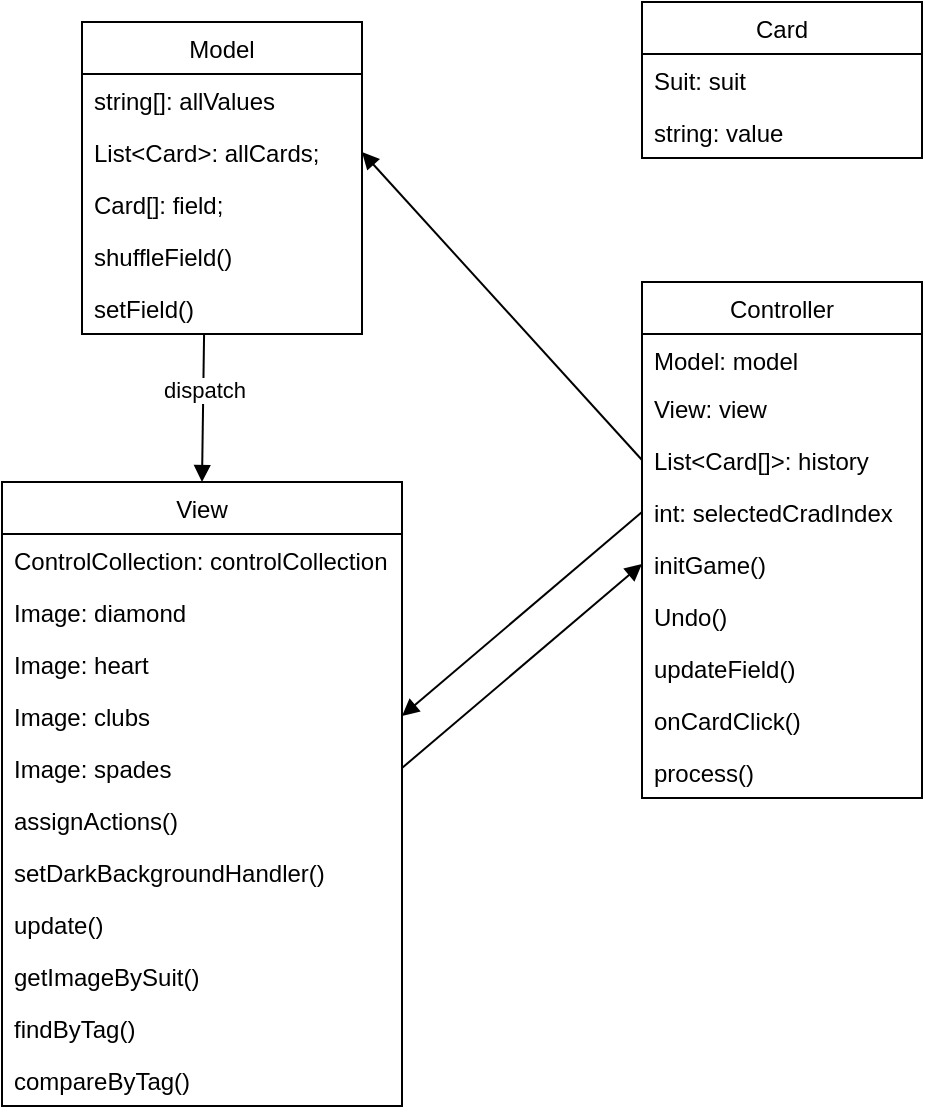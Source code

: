 <mxfile version="16.4.5" type="device"><diagram id="9LRntdvfwdL0LYJDQrS7" name="Page-1"><mxGraphModel dx="1422" dy="762" grid="1" gridSize="10" guides="1" tooltips="1" connect="1" arrows="1" fold="1" page="1" pageScale="1" pageWidth="827" pageHeight="1169" math="0" shadow="0"><root><mxCell id="0"/><mxCell id="1" parent="0"/><mxCell id="kKltM0SWJYYapHNXRMBZ-1" value="Model" style="swimlane;fontStyle=0;childLayout=stackLayout;horizontal=1;startSize=26;fillColor=none;horizontalStack=0;resizeParent=1;resizeParentMax=0;resizeLast=0;collapsible=1;marginBottom=0;" vertex="1" parent="1"><mxGeometry x="110" y="50" width="140" height="156" as="geometry"/></mxCell><mxCell id="kKltM0SWJYYapHNXRMBZ-2" value="string[]: allValues " style="text;strokeColor=none;fillColor=none;align=left;verticalAlign=top;spacingLeft=4;spacingRight=4;overflow=hidden;rotatable=0;points=[[0,0.5],[1,0.5]];portConstraint=eastwest;" vertex="1" parent="kKltM0SWJYYapHNXRMBZ-1"><mxGeometry y="26" width="140" height="26" as="geometry"/></mxCell><mxCell id="kKltM0SWJYYapHNXRMBZ-3" value="List&lt;Card&gt;: allCards;" style="text;strokeColor=none;fillColor=none;align=left;verticalAlign=top;spacingLeft=4;spacingRight=4;overflow=hidden;rotatable=0;points=[[0,0.5],[1,0.5]];portConstraint=eastwest;" vertex="1" parent="kKltM0SWJYYapHNXRMBZ-1"><mxGeometry y="52" width="140" height="26" as="geometry"/></mxCell><mxCell id="kKltM0SWJYYapHNXRMBZ-4" value="Card[]: field;" style="text;strokeColor=none;fillColor=none;align=left;verticalAlign=top;spacingLeft=4;spacingRight=4;overflow=hidden;rotatable=0;points=[[0,0.5],[1,0.5]];portConstraint=eastwest;" vertex="1" parent="kKltM0SWJYYapHNXRMBZ-1"><mxGeometry y="78" width="140" height="26" as="geometry"/></mxCell><mxCell id="kKltM0SWJYYapHNXRMBZ-48" value="shuffleField()" style="text;strokeColor=none;fillColor=none;align=left;verticalAlign=top;spacingLeft=4;spacingRight=4;overflow=hidden;rotatable=0;points=[[0,0.5],[1,0.5]];portConstraint=eastwest;" vertex="1" parent="kKltM0SWJYYapHNXRMBZ-1"><mxGeometry y="104" width="140" height="26" as="geometry"/></mxCell><mxCell id="kKltM0SWJYYapHNXRMBZ-49" value="setField()" style="text;strokeColor=none;fillColor=none;align=left;verticalAlign=top;spacingLeft=4;spacingRight=4;overflow=hidden;rotatable=0;points=[[0,0.5],[1,0.5]];portConstraint=eastwest;" vertex="1" parent="kKltM0SWJYYapHNXRMBZ-1"><mxGeometry y="130" width="140" height="26" as="geometry"/></mxCell><mxCell id="kKltM0SWJYYapHNXRMBZ-5" value="View" style="swimlane;fontStyle=0;childLayout=stackLayout;horizontal=1;startSize=26;fillColor=none;horizontalStack=0;resizeParent=1;resizeParentMax=0;resizeLast=0;collapsible=1;marginBottom=0;rounded=0;resizeHeight=1;moveCells=0;" vertex="1" parent="1"><mxGeometry x="70" y="280" width="200" height="312" as="geometry"><mxRectangle x="70" y="350" width="60" height="26" as="alternateBounds"/></mxGeometry></mxCell><mxCell id="kKltM0SWJYYapHNXRMBZ-6" value="ControlCollection: controlCollection " style="text;strokeColor=none;fillColor=none;align=left;verticalAlign=top;spacingLeft=4;spacingRight=4;overflow=hidden;rotatable=0;points=[[0,0.5],[1,0.5]];portConstraint=eastwest;" vertex="1" parent="kKltM0SWJYYapHNXRMBZ-5"><mxGeometry y="26" width="200" height="26" as="geometry"/></mxCell><mxCell id="kKltM0SWJYYapHNXRMBZ-7" value="Image: diamond" style="text;strokeColor=none;fillColor=none;align=left;verticalAlign=top;spacingLeft=4;spacingRight=4;overflow=hidden;rotatable=0;points=[[0,0.5],[1,0.5]];portConstraint=eastwest;" vertex="1" parent="kKltM0SWJYYapHNXRMBZ-5"><mxGeometry y="52" width="200" height="26" as="geometry"/></mxCell><mxCell id="kKltM0SWJYYapHNXRMBZ-8" value="Image: heart" style="text;strokeColor=none;fillColor=none;align=left;verticalAlign=top;spacingLeft=4;spacingRight=4;overflow=hidden;rotatable=0;points=[[0,0.5],[1,0.5]];portConstraint=eastwest;" vertex="1" parent="kKltM0SWJYYapHNXRMBZ-5"><mxGeometry y="78" width="200" height="26" as="geometry"/></mxCell><mxCell id="kKltM0SWJYYapHNXRMBZ-32" value="Image: clubs" style="text;strokeColor=none;fillColor=none;align=left;verticalAlign=top;spacingLeft=4;spacingRight=4;overflow=hidden;rotatable=0;points=[[0,0.5],[1,0.5]];portConstraint=eastwest;" vertex="1" parent="kKltM0SWJYYapHNXRMBZ-5"><mxGeometry y="104" width="200" height="26" as="geometry"/></mxCell><mxCell id="kKltM0SWJYYapHNXRMBZ-33" value="Image: spades" style="text;strokeColor=none;fillColor=none;align=left;verticalAlign=top;spacingLeft=4;spacingRight=4;overflow=hidden;rotatable=0;points=[[0,0.5],[1,0.5]];portConstraint=eastwest;" vertex="1" parent="kKltM0SWJYYapHNXRMBZ-5"><mxGeometry y="130" width="200" height="26" as="geometry"/></mxCell><mxCell id="kKltM0SWJYYapHNXRMBZ-35" value="assignActions()" style="text;strokeColor=none;fillColor=none;align=left;verticalAlign=top;spacingLeft=4;spacingRight=4;overflow=hidden;rotatable=0;points=[[0,0.5],[1,0.5]];portConstraint=eastwest;" vertex="1" parent="kKltM0SWJYYapHNXRMBZ-5"><mxGeometry y="156" width="200" height="26" as="geometry"/></mxCell><mxCell id="kKltM0SWJYYapHNXRMBZ-36" value="setDarkBackgroundHandler()" style="text;strokeColor=none;fillColor=none;align=left;verticalAlign=top;spacingLeft=4;spacingRight=4;overflow=hidden;rotatable=0;points=[[0,0.5],[1,0.5]];portConstraint=eastwest;" vertex="1" parent="kKltM0SWJYYapHNXRMBZ-5"><mxGeometry y="182" width="200" height="26" as="geometry"/></mxCell><mxCell id="kKltM0SWJYYapHNXRMBZ-37" value="update()" style="text;strokeColor=none;fillColor=none;align=left;verticalAlign=top;spacingLeft=4;spacingRight=4;overflow=hidden;rotatable=0;points=[[0,0.5],[1,0.5]];portConstraint=eastwest;" vertex="1" parent="kKltM0SWJYYapHNXRMBZ-5"><mxGeometry y="208" width="200" height="26" as="geometry"/></mxCell><mxCell id="kKltM0SWJYYapHNXRMBZ-38" value="getImageBySuit()" style="text;strokeColor=none;fillColor=none;align=left;verticalAlign=top;spacingLeft=4;spacingRight=4;overflow=hidden;rotatable=0;points=[[0,0.5],[1,0.5]];portConstraint=eastwest;" vertex="1" parent="kKltM0SWJYYapHNXRMBZ-5"><mxGeometry y="234" width="200" height="26" as="geometry"/></mxCell><mxCell id="kKltM0SWJYYapHNXRMBZ-39" value="findByTag()" style="text;strokeColor=none;fillColor=none;align=left;verticalAlign=top;spacingLeft=4;spacingRight=4;overflow=hidden;rotatable=0;points=[[0,0.5],[1,0.5]];portConstraint=eastwest;" vertex="1" parent="kKltM0SWJYYapHNXRMBZ-5"><mxGeometry y="260" width="200" height="26" as="geometry"/></mxCell><mxCell id="kKltM0SWJYYapHNXRMBZ-40" value="compareByTag()" style="text;strokeColor=none;fillColor=none;align=left;verticalAlign=top;spacingLeft=4;spacingRight=4;overflow=hidden;rotatable=0;points=[[0,0.5],[1,0.5]];portConstraint=eastwest;" vertex="1" parent="kKltM0SWJYYapHNXRMBZ-5"><mxGeometry y="286" width="200" height="26" as="geometry"/></mxCell><mxCell id="kKltM0SWJYYapHNXRMBZ-9" value="Controller" style="swimlane;fontStyle=0;childLayout=stackLayout;horizontal=1;startSize=26;fillColor=none;horizontalStack=0;resizeParent=1;resizeParentMax=0;resizeLast=0;collapsible=1;marginBottom=0;" vertex="1" parent="1"><mxGeometry x="390" y="180" width="140" height="258" as="geometry"/></mxCell><mxCell id="kKltM0SWJYYapHNXRMBZ-10" value="Model: model" style="text;strokeColor=none;fillColor=none;align=left;verticalAlign=top;spacingLeft=4;spacingRight=4;overflow=hidden;rotatable=0;points=[[0,0.5],[1,0.5]];portConstraint=eastwest;" vertex="1" parent="kKltM0SWJYYapHNXRMBZ-9"><mxGeometry y="26" width="140" height="24" as="geometry"/></mxCell><mxCell id="kKltM0SWJYYapHNXRMBZ-11" value="View: view" style="text;strokeColor=none;fillColor=none;align=left;verticalAlign=top;spacingLeft=4;spacingRight=4;overflow=hidden;rotatable=0;points=[[0,0.5],[1,0.5]];portConstraint=eastwest;" vertex="1" parent="kKltM0SWJYYapHNXRMBZ-9"><mxGeometry y="50" width="140" height="26" as="geometry"/></mxCell><mxCell id="kKltM0SWJYYapHNXRMBZ-12" value="List&lt;Card[]&gt;: history" style="text;strokeColor=none;fillColor=none;align=left;verticalAlign=top;spacingLeft=4;spacingRight=4;overflow=hidden;rotatable=0;points=[[0,0.5],[1,0.5]];portConstraint=eastwest;" vertex="1" parent="kKltM0SWJYYapHNXRMBZ-9"><mxGeometry y="76" width="140" height="26" as="geometry"/></mxCell><mxCell id="kKltM0SWJYYapHNXRMBZ-31" value="int: selectedCradIndex " style="text;strokeColor=none;fillColor=none;align=left;verticalAlign=top;spacingLeft=4;spacingRight=4;overflow=hidden;rotatable=0;points=[[0,0.5],[1,0.5]];portConstraint=eastwest;" vertex="1" parent="kKltM0SWJYYapHNXRMBZ-9"><mxGeometry y="102" width="140" height="26" as="geometry"/></mxCell><mxCell id="kKltM0SWJYYapHNXRMBZ-41" value="initGame()" style="text;strokeColor=none;fillColor=none;align=left;verticalAlign=top;spacingLeft=4;spacingRight=4;overflow=hidden;rotatable=0;points=[[0,0.5],[1,0.5]];portConstraint=eastwest;" vertex="1" parent="kKltM0SWJYYapHNXRMBZ-9"><mxGeometry y="128" width="140" height="26" as="geometry"/></mxCell><mxCell id="kKltM0SWJYYapHNXRMBZ-42" value="Undo()" style="text;strokeColor=none;fillColor=none;align=left;verticalAlign=top;spacingLeft=4;spacingRight=4;overflow=hidden;rotatable=0;points=[[0,0.5],[1,0.5]];portConstraint=eastwest;" vertex="1" parent="kKltM0SWJYYapHNXRMBZ-9"><mxGeometry y="154" width="140" height="26" as="geometry"/></mxCell><mxCell id="kKltM0SWJYYapHNXRMBZ-43" value="updateField()" style="text;strokeColor=none;fillColor=none;align=left;verticalAlign=top;spacingLeft=4;spacingRight=4;overflow=hidden;rotatable=0;points=[[0,0.5],[1,0.5]];portConstraint=eastwest;" vertex="1" parent="kKltM0SWJYYapHNXRMBZ-9"><mxGeometry y="180" width="140" height="26" as="geometry"/></mxCell><mxCell id="kKltM0SWJYYapHNXRMBZ-44" value="onCardClick()" style="text;strokeColor=none;fillColor=none;align=left;verticalAlign=top;spacingLeft=4;spacingRight=4;overflow=hidden;rotatable=0;points=[[0,0.5],[1,0.5]];portConstraint=eastwest;" vertex="1" parent="kKltM0SWJYYapHNXRMBZ-9"><mxGeometry y="206" width="140" height="26" as="geometry"/></mxCell><mxCell id="kKltM0SWJYYapHNXRMBZ-45" value="process()" style="text;strokeColor=none;fillColor=none;align=left;verticalAlign=top;spacingLeft=4;spacingRight=4;overflow=hidden;rotatable=0;points=[[0,0.5],[1,0.5]];portConstraint=eastwest;" vertex="1" parent="kKltM0SWJYYapHNXRMBZ-9"><mxGeometry y="232" width="140" height="26" as="geometry"/></mxCell><mxCell id="kKltM0SWJYYapHNXRMBZ-13" value="Card" style="swimlane;fontStyle=0;childLayout=stackLayout;horizontal=1;startSize=26;fillColor=none;horizontalStack=0;resizeParent=1;resizeParentMax=0;resizeLast=0;collapsible=1;marginBottom=0;" vertex="1" parent="1"><mxGeometry x="390" y="40" width="140" height="78" as="geometry"/></mxCell><mxCell id="kKltM0SWJYYapHNXRMBZ-14" value="Suit: suit" style="text;strokeColor=none;fillColor=none;align=left;verticalAlign=top;spacingLeft=4;spacingRight=4;overflow=hidden;rotatable=0;points=[[0,0.5],[1,0.5]];portConstraint=eastwest;" vertex="1" parent="kKltM0SWJYYapHNXRMBZ-13"><mxGeometry y="26" width="140" height="26" as="geometry"/></mxCell><mxCell id="kKltM0SWJYYapHNXRMBZ-15" value="string: value" style="text;strokeColor=none;fillColor=none;align=left;verticalAlign=top;spacingLeft=4;spacingRight=4;overflow=hidden;rotatable=0;points=[[0,0.5],[1,0.5]];portConstraint=eastwest;" vertex="1" parent="kKltM0SWJYYapHNXRMBZ-13"><mxGeometry y="52" width="140" height="26" as="geometry"/></mxCell><mxCell id="kKltM0SWJYYapHNXRMBZ-17" value="dispatch" style="html=1;verticalAlign=bottom;endArrow=block;rounded=0;exitX=0.436;exitY=1;exitDx=0;exitDy=0;exitPerimeter=0;entryX=0.5;entryY=0;entryDx=0;entryDy=0;" edge="1" parent="1" source="kKltM0SWJYYapHNXRMBZ-49" target="kKltM0SWJYYapHNXRMBZ-5"><mxGeometry width="80" relative="1" as="geometry"><mxPoint x="370" y="390" as="sourcePoint"/><mxPoint x="450" y="390" as="targetPoint"/></mxGeometry></mxCell><mxCell id="kKltM0SWJYYapHNXRMBZ-18" value="" style="html=1;verticalAlign=bottom;endArrow=block;rounded=0;exitX=0;exitY=0.5;exitDx=0;exitDy=0;entryX=1;entryY=0.5;entryDx=0;entryDy=0;" edge="1" parent="1" source="kKltM0SWJYYapHNXRMBZ-12" target="kKltM0SWJYYapHNXRMBZ-3"><mxGeometry width="80" relative="1" as="geometry"><mxPoint x="370" y="390" as="sourcePoint"/><mxPoint x="450" y="390" as="targetPoint"/></mxGeometry></mxCell><mxCell id="kKltM0SWJYYapHNXRMBZ-19" value="" style="html=1;verticalAlign=bottom;endArrow=block;rounded=0;exitX=0;exitY=0.5;exitDx=0;exitDy=0;entryX=1;entryY=0.5;entryDx=0;entryDy=0;" edge="1" parent="1" source="kKltM0SWJYYapHNXRMBZ-31" target="kKltM0SWJYYapHNXRMBZ-32"><mxGeometry width="80" relative="1" as="geometry"><mxPoint x="390" y="274" as="sourcePoint"/><mxPoint x="230" y="235" as="targetPoint"/></mxGeometry></mxCell><mxCell id="kKltM0SWJYYapHNXRMBZ-21" value="" style="html=1;verticalAlign=bottom;endArrow=block;rounded=0;entryX=0;entryY=0.5;entryDx=0;entryDy=0;exitX=1;exitY=0.5;exitDx=0;exitDy=0;" edge="1" parent="1" source="kKltM0SWJYYapHNXRMBZ-33" target="kKltM0SWJYYapHNXRMBZ-41"><mxGeometry width="80" relative="1" as="geometry"><mxPoint x="270" y="449" as="sourcePoint"/><mxPoint x="330" y="370" as="targetPoint"/></mxGeometry></mxCell></root></mxGraphModel></diagram></mxfile>